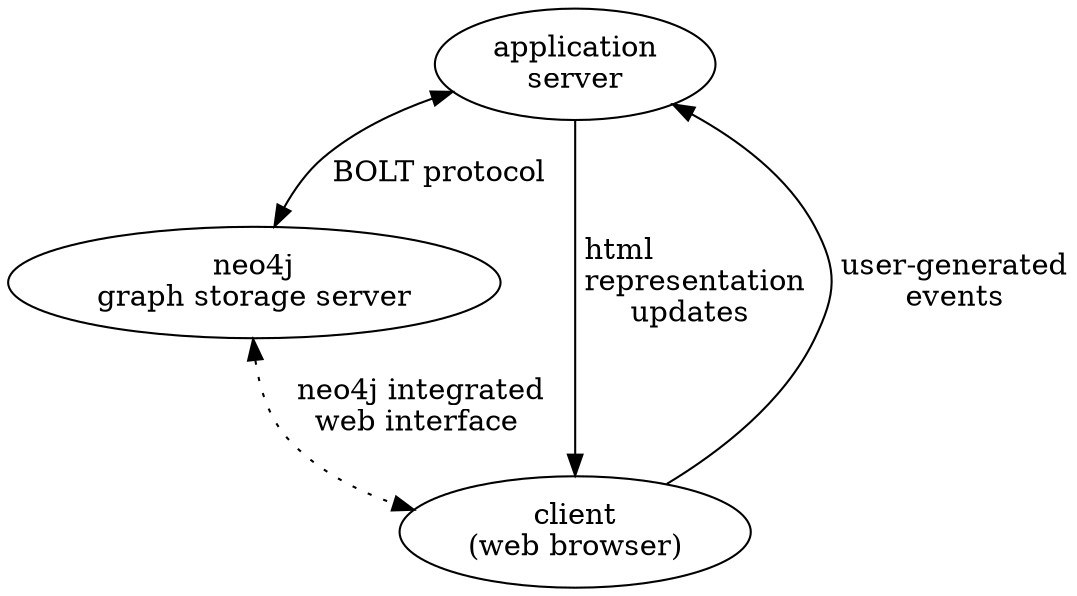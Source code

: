 digraph architecture {
app [label="application\nserver"];
neo4j [label="neo4j\ngraph storage server"];
app -> neo4j [dir=both,label=" BOLT protocol"];
client [label="client\n(web browser)"];
client -> app [label=" user-generated\n events"];
app -> client [label=" html\l representation\rupdates"]; 
neo4j -> client [style=dotted,dir=both,label=" neo4j integrated\nweb interface"];

}